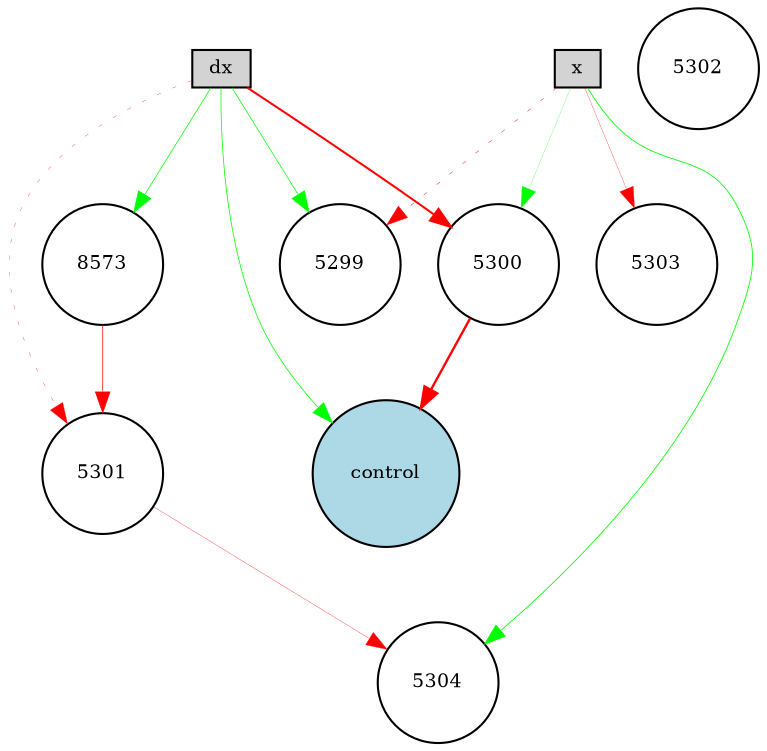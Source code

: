 digraph {
	node [fontsize=9 height=0.2 shape=circle width=0.2]
	x [fillcolor=lightgray shape=box style=filled]
	dx [fillcolor=lightgray shape=box style=filled]
	control [fillcolor=lightblue style=filled]
	5299 [fillcolor=white style=filled]
	5300 [fillcolor=white style=filled]
	5301 [fillcolor=white style=filled]
	5302 [fillcolor=white style=filled]
	5303 [fillcolor=white style=filled]
	5304 [fillcolor=white style=filled]
	8573 [fillcolor=white style=filled]
	x -> 5299 [color=red penwidth=0.2166698262996185 style=dotted]
	x -> 5303 [color=red penwidth=0.13941683604978727 style=solid]
	5300 -> control [color=red penwidth=1.1194260121107136 style=solid]
	x -> 5300 [color=green penwidth=0.11155036046100526 style=solid]
	x -> 5304 [color=green penwidth=0.3974658078707908 style=solid]
	dx -> 5301 [color=red penwidth=0.1489659648238857 style=dotted]
	dx -> 5300 [color=red penwidth=0.9707084695598835 style=solid]
	dx -> control [color=green penwidth=0.362550674324426 style=solid]
	dx -> 5299 [color=green penwidth=0.33823284274475723 style=solid]
	5301 -> 5304 [color=red penwidth=0.14891849553330097 style=solid]
	dx -> 8573 [color=green penwidth=0.34763279449987167 style=solid]
	8573 -> 5301 [color=red penwidth=0.3434807009247298 style=solid]
}
